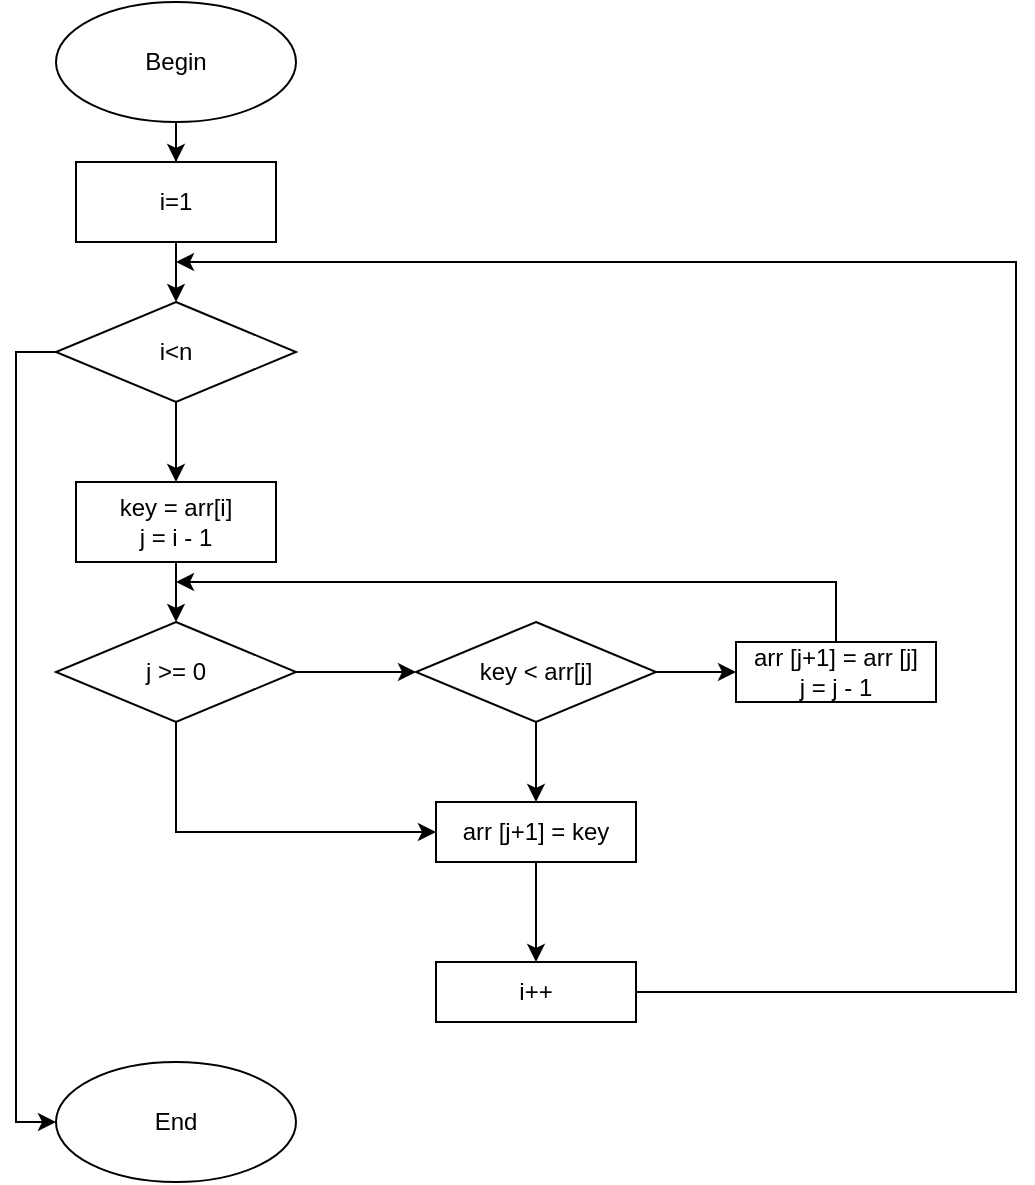 <mxfile version="28.2.3">
  <diagram name="Page-1" id="04vF4BHMbiJNl363inTT">
    <mxGraphModel dx="1188" dy="648" grid="1" gridSize="10" guides="1" tooltips="1" connect="1" arrows="1" fold="1" page="1" pageScale="1" pageWidth="850" pageHeight="1100" math="0" shadow="0">
      <root>
        <mxCell id="0" />
        <mxCell id="1" parent="0" />
        <mxCell id="GsVh8utLvLRdtp5NtBEC-3" value="" style="edgeStyle=orthogonalEdgeStyle;rounded=0;orthogonalLoop=1;jettySize=auto;html=1;" edge="1" parent="1" source="GsVh8utLvLRdtp5NtBEC-1" target="GsVh8utLvLRdtp5NtBEC-2">
          <mxGeometry relative="1" as="geometry" />
        </mxCell>
        <mxCell id="GsVh8utLvLRdtp5NtBEC-1" value="Begin" style="ellipse;whiteSpace=wrap;html=1;" vertex="1" parent="1">
          <mxGeometry x="200" y="50" width="120" height="60" as="geometry" />
        </mxCell>
        <mxCell id="GsVh8utLvLRdtp5NtBEC-5" value="" style="edgeStyle=orthogonalEdgeStyle;rounded=0;orthogonalLoop=1;jettySize=auto;html=1;" edge="1" parent="1" source="GsVh8utLvLRdtp5NtBEC-2" target="GsVh8utLvLRdtp5NtBEC-4">
          <mxGeometry relative="1" as="geometry" />
        </mxCell>
        <mxCell id="GsVh8utLvLRdtp5NtBEC-2" value="i=1" style="rounded=0;whiteSpace=wrap;html=1;" vertex="1" parent="1">
          <mxGeometry x="210" y="130" width="100" height="40" as="geometry" />
        </mxCell>
        <mxCell id="GsVh8utLvLRdtp5NtBEC-7" value="" style="edgeStyle=orthogonalEdgeStyle;rounded=0;orthogonalLoop=1;jettySize=auto;html=1;" edge="1" parent="1" source="GsVh8utLvLRdtp5NtBEC-4" target="GsVh8utLvLRdtp5NtBEC-6">
          <mxGeometry relative="1" as="geometry" />
        </mxCell>
        <mxCell id="GsVh8utLvLRdtp5NtBEC-30" style="edgeStyle=orthogonalEdgeStyle;rounded=0;orthogonalLoop=1;jettySize=auto;html=1;entryX=0;entryY=0.5;entryDx=0;entryDy=0;" edge="1" parent="1" source="GsVh8utLvLRdtp5NtBEC-4" target="GsVh8utLvLRdtp5NtBEC-29">
          <mxGeometry relative="1" as="geometry">
            <Array as="points">
              <mxPoint x="180" y="225" />
              <mxPoint x="180" y="610" />
            </Array>
          </mxGeometry>
        </mxCell>
        <mxCell id="GsVh8utLvLRdtp5NtBEC-4" value="i&amp;lt;n" style="rhombus;whiteSpace=wrap;html=1;" vertex="1" parent="1">
          <mxGeometry x="200" y="200" width="120" height="50" as="geometry" />
        </mxCell>
        <mxCell id="GsVh8utLvLRdtp5NtBEC-11" value="" style="edgeStyle=orthogonalEdgeStyle;rounded=0;orthogonalLoop=1;jettySize=auto;html=1;" edge="1" parent="1" source="GsVh8utLvLRdtp5NtBEC-6" target="GsVh8utLvLRdtp5NtBEC-8">
          <mxGeometry relative="1" as="geometry" />
        </mxCell>
        <mxCell id="GsVh8utLvLRdtp5NtBEC-6" value="key = arr[i]&lt;br&gt;j = i - 1" style="rounded=0;whiteSpace=wrap;html=1;" vertex="1" parent="1">
          <mxGeometry x="210" y="290" width="100" height="40" as="geometry" />
        </mxCell>
        <mxCell id="GsVh8utLvLRdtp5NtBEC-16" style="edgeStyle=orthogonalEdgeStyle;rounded=0;orthogonalLoop=1;jettySize=auto;html=1;exitX=1;exitY=0.5;exitDx=0;exitDy=0;entryX=0;entryY=0.5;entryDx=0;entryDy=0;" edge="1" parent="1" source="GsVh8utLvLRdtp5NtBEC-8" target="GsVh8utLvLRdtp5NtBEC-15">
          <mxGeometry relative="1" as="geometry" />
        </mxCell>
        <mxCell id="GsVh8utLvLRdtp5NtBEC-24" style="edgeStyle=orthogonalEdgeStyle;rounded=0;orthogonalLoop=1;jettySize=auto;html=1;entryX=0;entryY=0.5;entryDx=0;entryDy=0;" edge="1" parent="1" source="GsVh8utLvLRdtp5NtBEC-8" target="GsVh8utLvLRdtp5NtBEC-21">
          <mxGeometry relative="1" as="geometry">
            <Array as="points">
              <mxPoint x="260" y="465" />
            </Array>
          </mxGeometry>
        </mxCell>
        <mxCell id="GsVh8utLvLRdtp5NtBEC-8" value="j &amp;gt;= 0" style="rhombus;whiteSpace=wrap;html=1;" vertex="1" parent="1">
          <mxGeometry x="200" y="360" width="120" height="50" as="geometry" />
        </mxCell>
        <mxCell id="GsVh8utLvLRdtp5NtBEC-19" style="edgeStyle=orthogonalEdgeStyle;rounded=0;orthogonalLoop=1;jettySize=auto;html=1;exitX=0.5;exitY=0;exitDx=0;exitDy=0;" edge="1" parent="1" source="GsVh8utLvLRdtp5NtBEC-14">
          <mxGeometry relative="1" as="geometry">
            <mxPoint x="260" y="340" as="targetPoint" />
            <Array as="points">
              <mxPoint x="590" y="340" />
            </Array>
          </mxGeometry>
        </mxCell>
        <mxCell id="GsVh8utLvLRdtp5NtBEC-14" value="arr [j+1] = arr [j]&lt;br&gt;j = j - 1" style="rounded=0;whiteSpace=wrap;html=1;" vertex="1" parent="1">
          <mxGeometry x="540" y="370" width="100" height="30" as="geometry" />
        </mxCell>
        <mxCell id="GsVh8utLvLRdtp5NtBEC-20" value="" style="edgeStyle=orthogonalEdgeStyle;rounded=0;orthogonalLoop=1;jettySize=auto;html=1;" edge="1" parent="1" source="GsVh8utLvLRdtp5NtBEC-15" target="GsVh8utLvLRdtp5NtBEC-14">
          <mxGeometry relative="1" as="geometry" />
        </mxCell>
        <mxCell id="GsVh8utLvLRdtp5NtBEC-23" value="" style="edgeStyle=orthogonalEdgeStyle;rounded=0;orthogonalLoop=1;jettySize=auto;html=1;" edge="1" parent="1" source="GsVh8utLvLRdtp5NtBEC-15" target="GsVh8utLvLRdtp5NtBEC-21">
          <mxGeometry relative="1" as="geometry" />
        </mxCell>
        <mxCell id="GsVh8utLvLRdtp5NtBEC-15" value="key &amp;lt; arr[j]" style="rhombus;whiteSpace=wrap;html=1;" vertex="1" parent="1">
          <mxGeometry x="380" y="360" width="120" height="50" as="geometry" />
        </mxCell>
        <mxCell id="GsVh8utLvLRdtp5NtBEC-26" value="" style="edgeStyle=orthogonalEdgeStyle;rounded=0;orthogonalLoop=1;jettySize=auto;html=1;" edge="1" parent="1" source="GsVh8utLvLRdtp5NtBEC-21" target="GsVh8utLvLRdtp5NtBEC-25">
          <mxGeometry relative="1" as="geometry" />
        </mxCell>
        <mxCell id="GsVh8utLvLRdtp5NtBEC-21" value="arr [j+1] = key" style="rounded=0;whiteSpace=wrap;html=1;" vertex="1" parent="1">
          <mxGeometry x="390" y="450" width="100" height="30" as="geometry" />
        </mxCell>
        <mxCell id="GsVh8utLvLRdtp5NtBEC-27" style="edgeStyle=orthogonalEdgeStyle;rounded=0;orthogonalLoop=1;jettySize=auto;html=1;exitX=1;exitY=0.5;exitDx=0;exitDy=0;" edge="1" parent="1" source="GsVh8utLvLRdtp5NtBEC-25">
          <mxGeometry relative="1" as="geometry">
            <mxPoint x="260" y="180" as="targetPoint" />
            <Array as="points">
              <mxPoint x="680" y="545" />
              <mxPoint x="680" y="180" />
            </Array>
          </mxGeometry>
        </mxCell>
        <mxCell id="GsVh8utLvLRdtp5NtBEC-25" value="i++" style="rounded=0;whiteSpace=wrap;html=1;" vertex="1" parent="1">
          <mxGeometry x="390" y="530" width="100" height="30" as="geometry" />
        </mxCell>
        <mxCell id="GsVh8utLvLRdtp5NtBEC-29" value="End" style="ellipse;whiteSpace=wrap;html=1;" vertex="1" parent="1">
          <mxGeometry x="200" y="580" width="120" height="60" as="geometry" />
        </mxCell>
      </root>
    </mxGraphModel>
  </diagram>
</mxfile>
